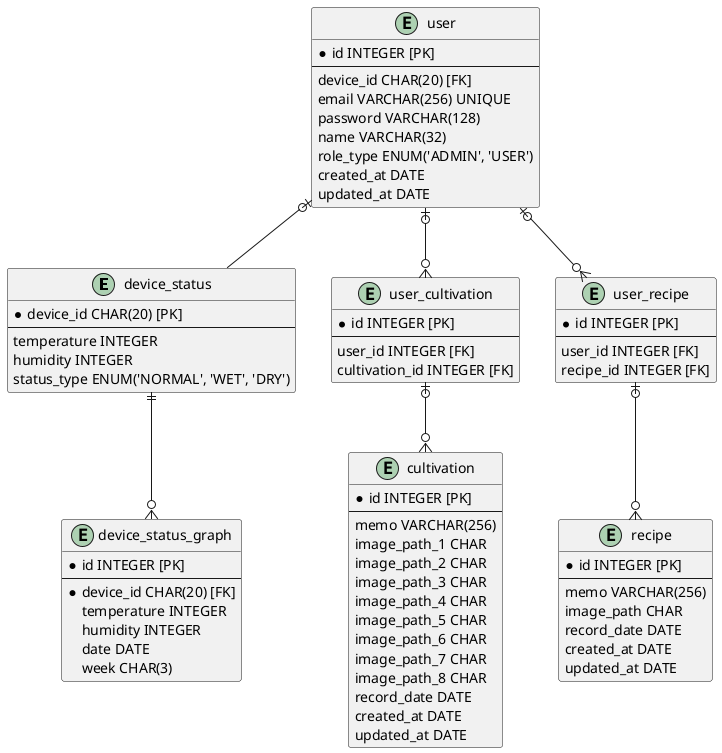 @startuml kikurage_platform
    ' ***** Device tables
    entity device_status as "device_status" {
        * device_id CHAR(20) [PK]
        --
        temperature INTEGER
        humidity INTEGER
        status_type ENUM('NORMAL', 'WET', 'DRY')
    }
    entity device_status_graph as "device_status_graph" {
        * id INTEGER [PK]
        --
        * device_id CHAR(20) [FK]
        temperature INTEGER
        humidity INTEGER
        date DATE
        week CHAR(3)
    }

    ' ***** User tables
    entity user as "user" {
        * id INTEGER [PK]
        --
        device_id CHAR(20) [FK]
        email VARCHAR(256) UNIQUE
        password VARCHAR(128)
        name VARCHAR(32)
        role_type ENUM('ADMIN', 'USER')
        created_at DATE
        updated_at DATE
    }
    entity user_cultivation as "user_cultivation" {
        * id INTEGER [PK]
        --
        user_id INTEGER [FK]
        cultivation_id INTEGER [FK]
    }
    entity cultivation as "cultivation" {
        * id INTEGER [PK]
        --
        memo VARCHAR(256)
        image_path_1 CHAR
        image_path_2 CHAR
        image_path_3 CHAR
        image_path_4 CHAR
        image_path_5 CHAR
        image_path_6 CHAR
        image_path_7 CHAR
        image_path_8 CHAR
        record_date DATE
        created_at DATE
        updated_at DATE
    }
    entity user_recipe as "user_recipe" {
        * id INTEGER [PK]
        --
        user_id INTEGER [FK]
        recipe_id INTEGER [FK]
    }
    entity recipe as "recipe" {
        * id INTEGER [PK]
        --
        memo VARCHAR(256)
        image_path CHAR
        record_date DATE
        created_at DATE
        updated_at DATE
    }

    ' ***** Relationship
    user |o-- device_status
    device_status ||--o{ device_status_graph
    user |o--o{ user_cultivation
    user_cultivation |o-d-o{ cultivation
    user |o--o{ user_recipe
    user_recipe |o-d-o{ recipe
@enduml